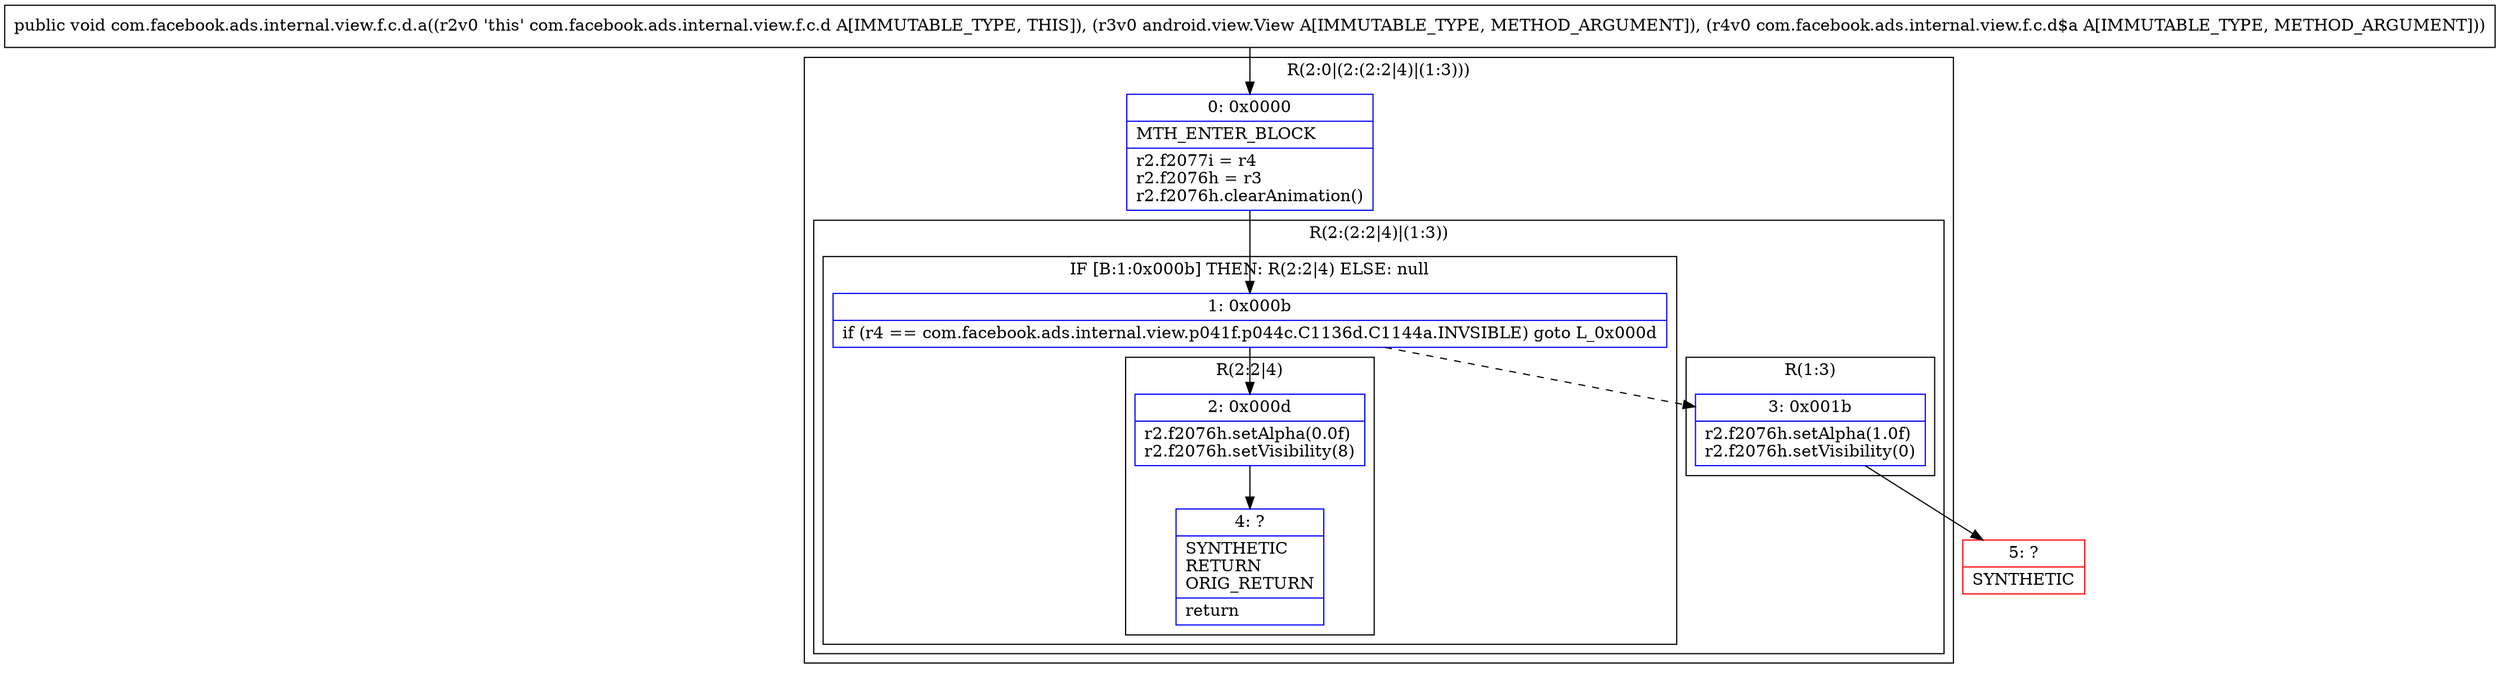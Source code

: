 digraph "CFG forcom.facebook.ads.internal.view.f.c.d.a(Landroid\/view\/View;Lcom\/facebook\/ads\/internal\/view\/f\/c\/d$a;)V" {
subgraph cluster_Region_1474098034 {
label = "R(2:0|(2:(2:2|4)|(1:3)))";
node [shape=record,color=blue];
Node_0 [shape=record,label="{0\:\ 0x0000|MTH_ENTER_BLOCK\l|r2.f2077i = r4\lr2.f2076h = r3\lr2.f2076h.clearAnimation()\l}"];
subgraph cluster_Region_73751612 {
label = "R(2:(2:2|4)|(1:3))";
node [shape=record,color=blue];
subgraph cluster_IfRegion_1156305008 {
label = "IF [B:1:0x000b] THEN: R(2:2|4) ELSE: null";
node [shape=record,color=blue];
Node_1 [shape=record,label="{1\:\ 0x000b|if (r4 == com.facebook.ads.internal.view.p041f.p044c.C1136d.C1144a.INVSIBLE) goto L_0x000d\l}"];
subgraph cluster_Region_453890412 {
label = "R(2:2|4)";
node [shape=record,color=blue];
Node_2 [shape=record,label="{2\:\ 0x000d|r2.f2076h.setAlpha(0.0f)\lr2.f2076h.setVisibility(8)\l}"];
Node_4 [shape=record,label="{4\:\ ?|SYNTHETIC\lRETURN\lORIG_RETURN\l|return\l}"];
}
}
subgraph cluster_Region_737863196 {
label = "R(1:3)";
node [shape=record,color=blue];
Node_3 [shape=record,label="{3\:\ 0x001b|r2.f2076h.setAlpha(1.0f)\lr2.f2076h.setVisibility(0)\l}"];
}
}
}
Node_5 [shape=record,color=red,label="{5\:\ ?|SYNTHETIC\l}"];
MethodNode[shape=record,label="{public void com.facebook.ads.internal.view.f.c.d.a((r2v0 'this' com.facebook.ads.internal.view.f.c.d A[IMMUTABLE_TYPE, THIS]), (r3v0 android.view.View A[IMMUTABLE_TYPE, METHOD_ARGUMENT]), (r4v0 com.facebook.ads.internal.view.f.c.d$a A[IMMUTABLE_TYPE, METHOD_ARGUMENT])) }"];
MethodNode -> Node_0;
Node_0 -> Node_1;
Node_1 -> Node_2;
Node_1 -> Node_3[style=dashed];
Node_2 -> Node_4;
Node_3 -> Node_5;
}

